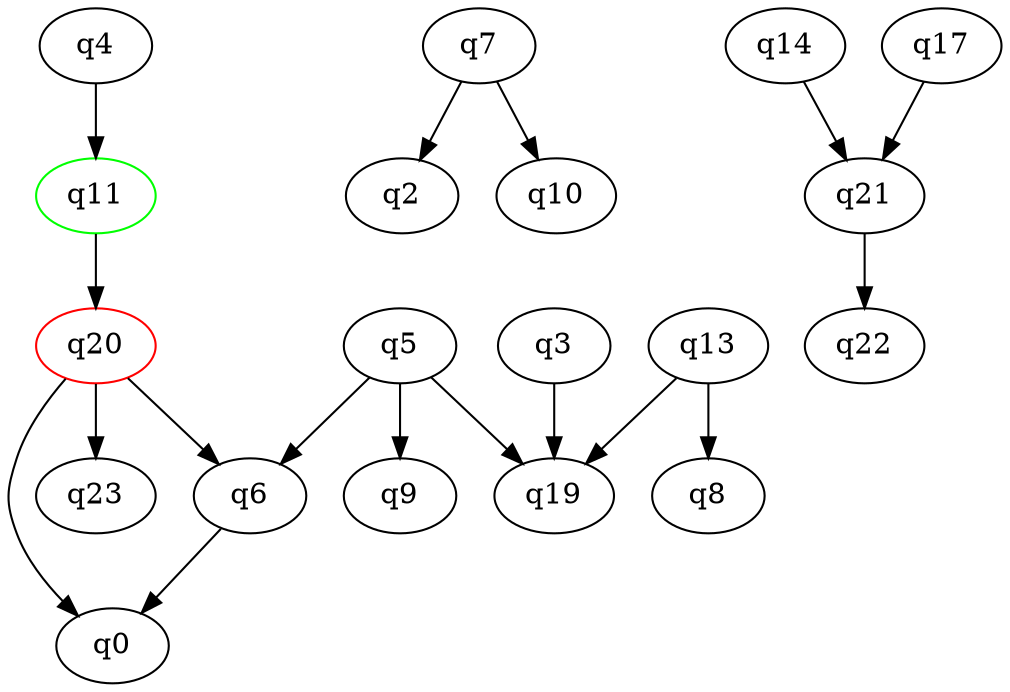 digraph A{
q11 [initial=1,color=green];
q20 [final=1,color=red];
q3 -> q19;
q4 -> q11;
q5 -> q6;
q5 -> q9;
q5 -> q19;
q6 -> q0;
q7 -> q2;
q7 -> q10;
q11 -> q20;
q13 -> q8;
q13 -> q19;
q14 -> q21;
q17 -> q21;
q20 -> q0;
q20 -> q6;
q20 -> q23;
q21 -> q22;
}